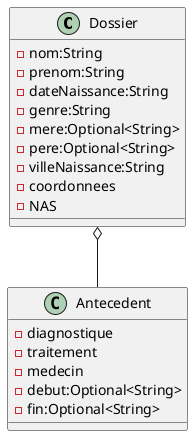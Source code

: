 @startuml Classes

class Dossier{
    -nom:String
    -prenom:String
    -dateNaissance:String
    -genre:String
    -mere:Optional<String>
    -pere:Optional<String>
    -villeNaissance:String
    -coordonnees
    -NAS
}

class Antecedent{
    -diagnostique
    -traitement
    -medecin
    -debut:Optional<String>
    -fin:Optional<String>
}

Dossier o-- Antecedent

@enduml